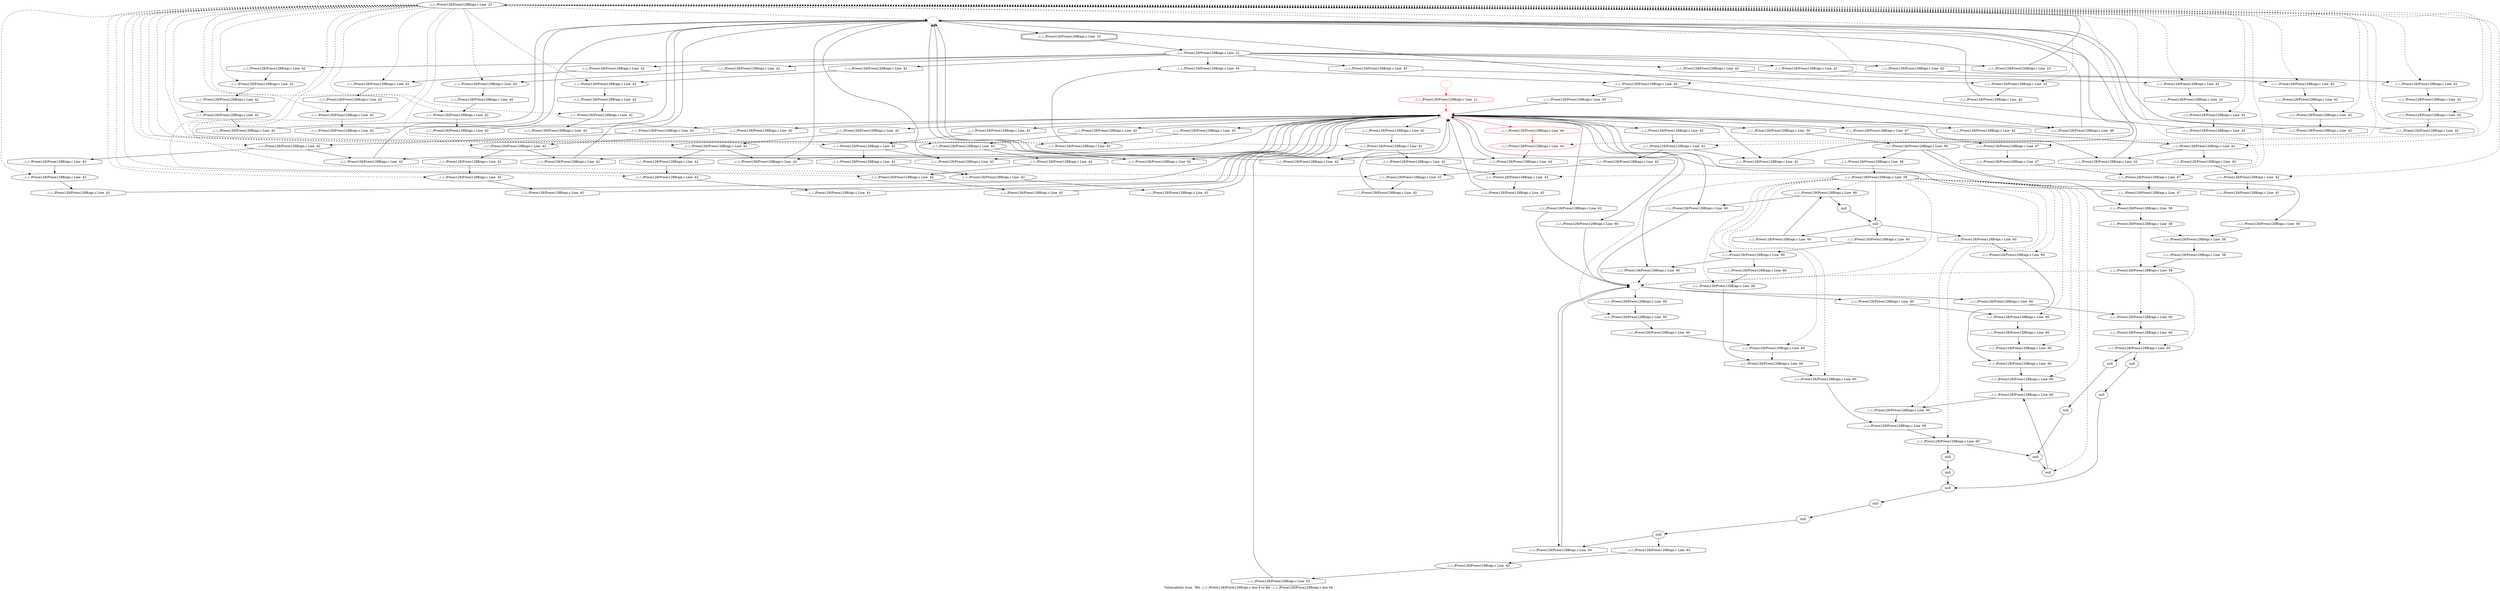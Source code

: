 digraph "Vulnerability from 'file ../../../Preon128/Preon128B/api.c line 8 to file ../../../Preon128/Preon128B/api.c line 44 '  "{
label="Vulnerability from  'file ../../../Preon128/Preon128B/api.c line 8 to file ../../../Preon128/Preon128B/api.c line 44 ' ";
node_1834[shape=ellipse,style=solid,label="../../../Preon128/Preon128B/api.c Line  23"]
node_1831[shape=ellipse,style=dashed,label=""]
"node_1834"->"node_1831" [style=dashed]
node_1847[shape=ellipse,style=solid,label="../../../Preon128/Preon128B/api.c Line  42"]
"node_1834"->"node_1847" [style=dashed]
node_1858[shape=ellipse,style=solid,label="../../../Preon128/Preon128B/api.c Line  42"]
"node_1834"->"node_1858" [style=dashed]
node_1885[shape=ellipse,style=solid,label="../../../Preon128/Preon128B/api.c Line  42"]
"node_1834"->"node_1885" [style=dashed]
node_1890[shape=ellipse,style=solid,label="../../../Preon128/Preon128B/api.c Line  42"]
"node_1834"->"node_1890" [style=dashed]
node_1845[shape=ellipse,style=solid,label="../../../Preon128/Preon128B/api.c Line  42"]
"node_1834"->"node_1845" [style=dashed]
node_1912[shape=ellipse,style=solid,label="../../../Preon128/Preon128B/api.c Line  42"]
"node_1834"->"node_1912" [style=dashed]
node_1879[shape=ellipse,style=solid,label="../../../Preon128/Preon128B/api.c Line  42"]
"node_1834"->"node_1879" [style=dashed]
node_1926[shape=ellipse,style=solid,label="../../../Preon128/Preon128B/api.c Line  45"]
"node_1834"->"node_1926" [style=dashed]
node_1892[shape=ellipse,style=solid,label="../../../Preon128/Preon128B/api.c Line  42"]
"node_1834"->"node_1892" [style=dashed]
node_1934[shape=ellipse,style=solid,label="../../../Preon128/Preon128B/api.c Line  47"]
"node_1834"->"node_1934" [style=dashed]
node_1923[shape=ellipse,style=solid,label="../../../Preon128/Preon128B/api.c Line  44", color=red]
"node_1834"->"node_1923" [style=dashed]
node_1869[shape=ellipse,style=solid,label="../../../Preon128/Preon128B/api.c Line  42"]
"node_1834"->"node_1869" [style=dashed]
node_1905[shape=ellipse,style=solid,label="../../../Preon128/Preon128B/api.c Line  42"]
"node_1834"->"node_1905" [style=dashed]
node_1894[shape=ellipse,style=solid,label="../../../Preon128/Preon128B/api.c Line  42"]
"node_1834"->"node_1894" [style=dashed]
node_1856[shape=ellipse,style=solid,label="../../../Preon128/Preon128B/api.c Line  42"]
"node_1834"->"node_1856" [style=dashed]
node_1881[shape=ellipse,style=solid,label="../../../Preon128/Preon128B/api.c Line  42"]
"node_1834"->"node_1881" [style=dashed]
node_1849[shape=ellipse,style=solid,label="../../../Preon128/Preon128B/api.c Line  42"]
"node_1834"->"node_1849" [style=dashed]
node_1907[shape=ellipse,style=solid,label="../../../Preon128/Preon128B/api.c Line  42"]
"node_1834"->"node_1907" [style=dashed]
node_1860[shape=ellipse,style=solid,label="../../../Preon128/Preon128B/api.c Line  42"]
"node_1834"->"node_1860" [style=dashed]
node_1896[shape=ellipse,style=solid,label="../../../Preon128/Preon128B/api.c Line  42"]
"node_1834"->"node_1896" [style=dashed]
node_1872[shape=ellipse,style=solid,label="../../../Preon128/Preon128B/api.c Line  42"]
"node_1834"->"node_1872" [style=dashed]
node_1928[shape=ellipse,style=solid,label="../../../Preon128/Preon128B/api.c Line  45"]
"node_1834"->"node_1928" [style=dashed]
node_1914[shape=ellipse,style=solid,label="../../../Preon128/Preon128B/api.c Line  42"]
"node_1834"->"node_1914" [style=dashed]
node_1916[shape=ellipse,style=solid,label="../../../Preon128/Preon128B/api.c Line  42"]
"node_1834"->"node_1916" [style=dashed]
node_1932[shape=ellipse,style=solid,label="../../../Preon128/Preon128B/api.c Line  47"]
"node_1834"->"node_1932" [style=dashed]
node_1851[shape=ellipse,style=solid,label="../../../Preon128/Preon128B/api.c Line  42"]
"node_1834"->"node_1851" [style=dashed]
node_1883[shape=ellipse,style=solid,label="../../../Preon128/Preon128B/api.c Line  42"]
"node_1834"->"node_1883" [style=dashed]
node_1840[shape=ellipse,style=solid,label="../../../Preon128/Preon128B/api.c Line  42"]
"node_1834"->"node_1840" [style=dashed]
node_1874[shape=ellipse,style=solid,label="../../../Preon128/Preon128B/api.c Line  42"]
"node_1834"->"node_1874" [style=dashed]
node_1838[shape=ellipse,style=solid,label="../../../Preon128/Preon128B/api.c Line  42"]
"node_1834"->"node_1838" [style=dashed]
node_1862[shape=ellipse,style=solid,label="../../../Preon128/Preon128B/api.c Line  42"]
"node_1834"->"node_1862" [style=dashed]
node_1918[shape=ellipse,style=solid,label="../../../Preon128/Preon128B/api.c Line  42"]
"node_1834"->"node_1918" [style=dashed]
node_1836[shape=ellipse,style=solid,label="../../../Preon128/Preon128B/api.c Line  42"]
"node_1834"->"node_1836" [style=dashed]
node_1867[shape=ellipse,style=solid,label="../../../Preon128/Preon128B/api.c Line  42"]
"node_1834"->"node_1867" [style=dashed]
node_1901[shape=ellipse,style=solid,label="../../../Preon128/Preon128B/api.c Line  42"]
"node_1834"->"node_1901" [style=dashed]
node_1903[shape=ellipse,style=solid,label="../../../Preon128/Preon128B/api.c Line  42"]
"node_1834"->"node_1903" [style=dashed]
node_1833[shape=doubleoctagon,style=solid,label="../../../Preon128/Preon128B/api.c Line  22"]
node_1832[shape=ellipse,style=solid,label="../../../Preon128/Preon128B/api.c Line  22"]
"node_1833"->"node_1832"
node_1857[shape=octagon,style=solid,label="../../../Preon128/Preon128B/api.c Line  42"]
"node_1832"->"node_1857"
node_1891[shape=octagon,style=solid,label="../../../Preon128/Preon128B/api.c Line  42"]
"node_1832"->"node_1891"
node_1868[shape=octagon,style=solid,label="../../../Preon128/Preon128B/api.c Line  42"]
"node_1832"->"node_1868"
node_1846[shape=octagon,style=solid,label="../../../Preon128/Preon128B/api.c Line  42"]
"node_1832"->"node_1846"
node_1880[shape=octagon,style=solid,label="../../../Preon128/Preon128B/api.c Line  42"]
"node_1832"->"node_1880"
node_1929[shape=octagon,style=solid,label="../../../Preon128/Preon128B/api.c Line  45"]
"node_1832"->"node_1929"
node_1913[shape=octagon,style=solid,label="../../../Preon128/Preon128B/api.c Line  42"]
"node_1832"->"node_1913"
node_1835[shape=octagon,style=solid,label="../../../Preon128/Preon128B/api.c Line  23"]
"node_1832"->"node_1835"
node_1837[shape=octagon,style=solid,label="../../../Preon128/Preon128B/api.c Line  42"]
"node_1832"->"node_1837"
node_1902[shape=octagon,style=solid,label="../../../Preon128/Preon128B/api.c Line  42"]
"node_1832"->"node_1902"
"node_1831"->"node_1833"
node_1830[shape=octagon,style=solid,label="../../../Preon128/Preon128B/api.c Line  11", color=red]
node_1829[shape=ellipse,style=dashed,label="", color=red]
"node_1830"->"node_1829" [color=red]
node_1910[shape=octagon,style=solid,label="../../../Preon128/Preon128B/api.c Line  42"]
"node_1829"->"node_1910"
node_1854[shape=octagon,style=solid,label="../../../Preon128/Preon128B/api.c Line  42"]
"node_1829"->"node_1854"
node_1937[shape=octagon,style=solid,label="../../../Preon128/Preon128B/api.c Line  56"]
"node_1829"->"node_1937"
node_1966[shape=octagon,style=solid,label="../../../Preon128/Preon128B/api.c Line  60"]
"node_1829"->"node_1966"
node_1877[shape=octagon,style=solid,label="../../../Preon128/Preon128B/api.c Line  42"]
"node_1829"->"node_1877"
node_1983[shape=octagon,style=solid,label="../../../Preon128/Preon128B/api.c Line  60"]
"node_1829"->"node_1983"
node_1921[shape=octagon,style=solid,label="../../../Preon128/Preon128B/api.c Line  42"]
"node_1829"->"node_1921"
node_1945[shape=octagon,style=solid,label="../../../Preon128/Preon128B/api.c Line  60"]
"node_1829"->"node_1945"
node_1925[shape=octagon,style=solid,label="../../../Preon128/Preon128B/api.c Line  44"]
"node_1829"->"node_1925"
node_1927[shape=octagon,style=solid,label="../../../Preon128/Preon128B/api.c Line  45"]
"node_1829"->"node_1927"
node_1924[shape=octagon,style=solid,label="../../../Preon128/Preon128B/api.c Line  44", color=red]
"node_1829"->"node_1924" [color=red]
node_1906[shape=octagon,style=solid,label="../../../Preon128/Preon128B/api.c Line  42"]
"node_1829"->"node_1906"
node_1843[shape=octagon,style=solid,label="../../../Preon128/Preon128B/api.c Line  42"]
"node_1829"->"node_1843"
node_1850[shape=octagon,style=solid,label="../../../Preon128/Preon128B/api.c Line  42"]
"node_1829"->"node_1850"
node_1895[shape=octagon,style=solid,label="../../../Preon128/Preon128B/api.c Line  42"]
"node_1829"->"node_1895"
node_1992[shape=octagon,style=solid,label="../../../Preon128/Preon128B/api.c Line  62"]
"node_1829"->"node_1992"
node_1884[shape=octagon,style=solid,label="../../../Preon128/Preon128B/api.c Line  42"]
"node_1829"->"node_1884"
node_1873[shape=octagon,style=solid,label="../../../Preon128/Preon128B/api.c Line  42"]
"node_1829"->"node_1873"
node_1861[shape=octagon,style=solid,label="../../../Preon128/Preon128B/api.c Line  42"]
"node_1829"->"node_1861"
node_1888[shape=octagon,style=solid,label="../../../Preon128/Preon128B/api.c Line  42"]
"node_1829"->"node_1888"
node_1899[shape=octagon,style=solid,label="../../../Preon128/Preon128B/api.c Line  42"]
"node_1829"->"node_1899"
node_1931[shape=octagon,style=solid,label="../../../Preon128/Preon128B/api.c Line  46"]
"node_1829"->"node_1931"
node_1933[shape=octagon,style=solid,label="../../../Preon128/Preon128B/api.c Line  47"]
"node_1829"->"node_1933"
node_1865[shape=octagon,style=solid,label="../../../Preon128/Preon128B/api.c Line  42"]
"node_1829"->"node_1865"
node_1839[shape=octagon,style=solid,label="../../../Preon128/Preon128B/api.c Line  42"]
"node_1829"->"node_1839"
node_1917[shape=octagon,style=solid,label="../../../Preon128/Preon128B/api.c Line  42"]
"node_1829"->"node_1917"
node_1828[shape=ellipse,style=dashed,label="", color=red]
"node_1828"->"node_1830" [color=red]
node_1855[shape=octagon,style=solid,label="../../../Preon128/Preon128B/api.c Line  42"]
"node_1847"->"node_1855"
node_1909[shape=octagon,style=solid,label="../../../Preon128/Preon128B/api.c Line  42"]
"node_1909"->"node_1829"
"node_1910"->"node_1831"
"node_1857"->"node_1856"
node_1866[shape=octagon,style=solid,label="../../../Preon128/Preon128B/api.c Line  42"]
"node_1858"->"node_1866"
"node_1854"->"node_1831"
node_1936[shape=ellipse,style=solid,label="../../../Preon128/Preon128B/api.c Line  56"]
"node_1937"->"node_1936"
node_1938[shape=ellipse,style=solid,label="../../../Preon128/Preon128B/api.c Line  58"]
node_1940[shape=ellipse,style=solid,label="../../../Preon128/Preon128B/api.c Line  58"]
"node_1938"->"node_1940" [style=dashed]
node_1942[shape=ellipse,style=solid,label="../../../Preon128/Preon128B/api.c Line  58"]
"node_1938"->"node_1942" [style=dashed]
node_1939[shape=octagon,style=solid,label="../../../Preon128/Preon128B/api.c Line  58"]
"node_1939"->"node_1938"
node_1887[shape=octagon,style=solid,label="../../../Preon128/Preon128B/api.c Line  42"]
"node_1885"->"node_1887"
node_1979[shape=ellipse,style=solid,label="../../../Preon128/Preon128B/api.c Line  60"]
node_1978[shape=octagon,style=solid,label="../../../Preon128/Preon128B/api.c Line  60"]
"node_1979"->"node_1978"
node_1980[shape=octagon,style=solid,label="../../../Preon128/Preon128B/api.c Line  60"]
"node_1980"->"node_1979"
node_1981[shape=ellipse,style=solid,label="../../../Preon128/Preon128B/api.c Line  60"]
"node_1981"->"node_1980"
node_1982[shape=octagon,style=solid,label="../../../Preon128/Preon128B/api.c Line  60"]
"node_1982"->"node_1981"
node_1889[shape=octagon,style=solid,label="../../../Preon128/Preon128B/api.c Line  42"]
"node_1889"->"node_1831"
node_1893[shape=octagon,style=solid,label="../../../Preon128/Preon128B/api.c Line  42"]
"node_1890"->"node_1893"
node_1882[shape=octagon,style=solid,label="../../../Preon128/Preon128B/api.c Line  42"]
"node_1882"->"node_1881"
node_1878[shape=octagon,style=solid,label="../../../Preon128/Preon128B/api.c Line  42"]
"node_1878"->"node_1831"
node_1848[shape=octagon,style=solid,label="../../../Preon128/Preon128B/api.c Line  42"]
"node_1845"->"node_1848"
node_1964[shape=ellipse,style=solid,label="../../../Preon128/Preon128B/api.c Line  60"]
node_1963[shape=octagon,style=solid,label="../../../Preon128/Preon128B/api.c Line  60"]
"node_1964"->"node_1963"
node_1965[shape=octagon,style=solid,label="../../../Preon128/Preon128B/api.c Line  60"]
"node_1965"->"node_1964"
node_1944[shape=ellipse,style=dashed,label=""]
"node_1966"->"node_1944"
"node_1877"->"node_1831"
"node_1848"->"node_1847"
"node_1983"->"node_1944"
node_1984[shape=ellipse,style=solid,label="../../../Preon128/Preon128B/api.c Line  60"]
"node_1984"->"node_1978"
node_1985[shape=octagon,style=solid,label="../../../Preon128/Preon128B/api.c Line  60"]
"node_1985"->"node_1984"
node_1986[shape=ellipse,style=solid,label="null"]
node_1976[shape=octagon,style=solid,label="../../../Preon128/Preon128B/api.c Line  60"]
"node_1986"->"node_1976"
node_1871[shape=octagon,style=solid,label="../../../Preon128/Preon128B/api.c Line  47"]
"node_1871"->"node_1829"
node_1967[shape=ellipse,style=solid,label="../../../Preon128/Preon128B/api.c Line  60"]
"node_1967"->"node_1966"
node_1970[shape=octagon,style=solid,label="null"]
"node_1967"->"node_1970"
node_1968[shape=octagon,style=solid,label="../../../Preon128/Preon128B/api.c Line  60"]
"node_1968"->"node_1967"
node_1969[shape=ellipse,style=solid,label="null"]
"node_1969"->"node_1985"
"node_1969"->"node_1968"
node_1974[shape=octagon,style=solid,label="../../../Preon128/Preon128B/api.c Line  60"]
"node_1969"->"node_1974"
node_1911[shape=octagon,style=solid,label="../../../Preon128/Preon128B/api.c Line  42"]
"node_1911"->"node_1831"
node_1915[shape=octagon,style=solid,label="../../../Preon128/Preon128B/api.c Line  42"]
"node_1912"->"node_1915"
"node_1921"->"node_1831"
node_1922[shape=octagon,style=solid,label="../../../Preon128/Preon128B/api.c Line  42"]
"node_1922"->"node_1831"
node_1870[shape=octagon,style=solid,label="../../../Preon128/Preon128B/api.c Line  42"]
"node_1870"->"node_1869"
"node_1879"->"node_1882"
node_1943[shape=octagon,style=solid,label="../../../Preon128/Preon128B/api.c Line  58"]
"node_1943"->"node_1942"
"node_1944"->"node_1982"
"node_1944"->"node_1965"
node_1996[shape=octagon,style=solid,label="../../../Preon128/Preon128B/api.c Line  64"]
"node_1944"->"node_1996"
node_1947[shape=octagon,style=solid,label="../../../Preon128/Preon128B/api.c Line  60"]
"node_1944"->"node_1947"
"node_1945"->"node_1944"
"node_1925"->"node_1831"
"node_1926"->"node_1929"
"node_1927"->"node_1926"
"node_1891"->"node_1890"
node_1900[shape=octagon,style=solid,label="../../../Preon128/Preon128B/api.c Line  42"]
"node_1892"->"node_1900"
"node_1970"->"node_1969"
node_1971[shape=ellipse,style=solid,label="../../../Preon128/Preon128B/api.c Line  60"]
node_1961[shape=octagon,style=solid,label="../../../Preon128/Preon128B/api.c Line  60"]
"node_1971"->"node_1961"
node_1972[shape=octagon,style=solid,label="../../../Preon128/Preon128B/api.c Line  60"]
"node_1972"->"node_1971"
node_1852[shape=octagon,style=solid,label="../../../Preon128/Preon128B/api.c Line  42"]
"node_1852"->"node_1851"
"node_1940"->"node_1943"
node_1941[shape=octagon,style=solid,label="../../../Preon128/Preon128B/api.c Line  58"]
"node_1941"->"node_1940"
"node_1942"->"node_1944" [style=dashed]
node_1946[shape=ellipse,style=solid,label="../../../Preon128/Preon128B/api.c Line  60"]
"node_1942"->"node_1946" [style=dashed]
node_1948[shape=ellipse,style=solid,label="../../../Preon128/Preon128B/api.c Line  60"]
"node_1942"->"node_1948" [style=dashed]
node_1842[shape=octagon,style=solid,label="../../../Preon128/Preon128B/api.c Line  42"]
"node_1842"->"node_1829"
node_1955[shape=octagon,style=solid,label="../../../Preon128/Preon128B/api.c Line  58"]
node_1954[shape=ellipse,style=solid,label="../../../Preon128/Preon128B/api.c Line  58"]
"node_1955"->"node_1954"
node_1956[shape=ellipse,style=solid,label="null"]
node_1989[shape=octagon,style=solid,label="null"]
"node_1956"->"node_1989"
node_1957[shape=octagon,style=solid,label="null"]
"node_1957"->"node_1956"
"node_1934"->"node_1871"
node_1935[shape=octagon,style=solid,label="../../../Preon128/Preon128B/api.c Line  47"]
"node_1935"->"node_1934"
"node_1936"->"node_1939"
"node_1936"->"node_1941"
"node_1936"->"node_1955"
"node_1923"->"node_1925"
"node_1924"->"node_1923" [color=red]
"node_1869"->"node_1878"
"node_1905"->"node_1910"
node_1908[shape=octagon,style=solid,label="../../../Preon128/Preon128B/api.c Line  42"]
"node_1905"->"node_1908"
"node_1906"->"node_1905"
node_1949[shape=octagon,style=solid,label="../../../Preon128/Preon128B/api.c Line  60"]
"node_1949"->"node_1948"
node_1950[shape=ellipse,style=solid,label="null"]
"node_1950"->"node_1989"
node_1951[shape=octagon,style=solid,label="null"]
"node_1951"->"node_1950"
node_1952[shape=ellipse,style=solid,label="null"]
node_1987[shape=octagon,style=solid,label="null"]
"node_1952"->"node_1987"
node_1953[shape=octagon,style=solid,label="null"]
"node_1953"->"node_1952"
"node_1954"->"node_1979" [style=dashed]
"node_1954"->"node_1981" [style=dashed]
"node_1954"->"node_1964" [style=dashed]
"node_1954"->"node_1984" [style=dashed]
"node_1954"->"node_1986" [style=dashed]
"node_1954"->"node_1967" [style=dashed]
"node_1954"->"node_1969" [style=dashed]
"node_1954"->"node_1944" [style=dashed]
"node_1954"->"node_1971" [style=dashed]
node_1977[shape=ellipse,style=solid,label="../../../Preon128/Preon128B/api.c Line  60"]
"node_1954"->"node_1977" [style=dashed]
node_1958[shape=ellipse,style=solid,label="../../../Preon128/Preon128B/api.c Line  60"]
"node_1954"->"node_1958" [style=dashed]
node_1960[shape=ellipse,style=solid,label="../../../Preon128/Preon128B/api.c Line  60"]
"node_1954"->"node_1960" [style=dashed]
node_1962[shape=ellipse,style=solid,label="../../../Preon128/Preon128B/api.c Line  60"]
"node_1954"->"node_1962" [style=dashed]
node_1973[shape=ellipse,style=solid,label="../../../Preon128/Preon128B/api.c Line  60"]
"node_1954"->"node_1973" [style=dashed]
node_1975[shape=ellipse,style=solid,label="../../../Preon128/Preon128B/api.c Line  60"]
"node_1954"->"node_1975" [style=dashed]
"node_1976"->"node_1975"
"node_1977"->"node_1976"
"node_1978"->"node_1977"
"node_1893"->"node_1892"
node_1897[shape=octagon,style=solid,label="../../../Preon128/Preon128B/api.c Line  42"]
"node_1894"->"node_1897"
"node_1894"->"node_1899"
node_1859[shape=octagon,style=solid,label="../../../Preon128/Preon128B/api.c Line  42"]
"node_1856"->"node_1859"
"node_1881"->"node_1889"
"node_1849"->"node_1854"
"node_1849"->"node_1852"
"node_1843"->"node_1831"
"node_1868"->"node_1867"
node_1864[shape=octagon,style=solid,label="../../../Preon128/Preon128B/api.c Line  42"]
"node_1864"->"node_1829"
"node_1846"->"node_1845"
"node_1859"->"node_1858"
node_1875[shape=octagon,style=solid,label="../../../Preon128/Preon128B/api.c Line  42"]
"node_1875"->"node_1874"
"node_1907"->"node_1909"
"node_1908"->"node_1907"
"node_1860"->"node_1865"
node_1863[shape=octagon,style=solid,label="../../../Preon128/Preon128B/api.c Line  42"]
"node_1860"->"node_1863"
"node_1850"->"node_1849"
"node_1987"->"node_1986"
node_1988[shape=ellipse,style=solid,label="null"]
node_1991[shape=octagon,style=solid,label="null"]
"node_1988"->"node_1991"
"node_1989"->"node_1988"
node_1990[shape=ellipse,style=solid,label="null"]
node_1994[shape=octagon,style=solid,label="../../../Preon128/Preon128B/api.c Line  63"]
"node_1990"->"node_1994"
"node_1990"->"node_1996"
"node_1895"->"node_1894"
node_1898[shape=octagon,style=solid,label="../../../Preon128/Preon128B/api.c Line  42"]
"node_1896"->"node_1898"
"node_1991"->"node_1990"
"node_1992"->"node_1944"
node_1993[shape=ellipse,style=solid,label="../../../Preon128/Preon128B/api.c Line  63"]
node_1995[shape=octagon,style=solid,label="../../../Preon128/Preon128B/api.c Line  63"]
"node_1993"->"node_1995"
"node_1994"->"node_1993"
"node_1880"->"node_1879"
"node_1995"->"node_1829"
"node_1996"->"node_1944"
"node_1884"->"node_1883"
"node_1872"->"node_1877"
"node_1872"->"node_1875"
"node_1946"->"node_1949"
"node_1947"->"node_1946"
"node_1948"->"node_1951"
"node_1948"->"node_1953"
"node_1958"->"node_1957"
"node_1958"->"node_1987"
node_1959[shape=octagon,style=solid,label="../../../Preon128/Preon128B/api.c Line  60"]
"node_1959"->"node_1958"
"node_1960"->"node_1959"
node_1930[shape=octagon,style=solid,label="../../../Preon128/Preon128B/api.c Line  45"]
"node_1928"->"node_1930"
"node_1928"->"node_1931"
"node_1929"->"node_1928"
"node_1930"->"node_1829"
"node_1897"->"node_1896"
"node_1898"->"node_1829"
node_1886[shape=octagon,style=solid,label="../../../Preon128/Preon128B/api.c Line  42"]
"node_1886"->"node_1885"
"node_1873"->"node_1872"
"node_1866"->"node_1831"
"node_1913"->"node_1912"
"node_1914"->"node_1922"
node_1853[shape=octagon,style=solid,label="../../../Preon128/Preon128B/api.c Line  42"]
"node_1853"->"node_1829"
"node_1915"->"node_1914"
"node_1916"->"node_1921"
node_1919[shape=octagon,style=solid,label="../../../Preon128/Preon128B/api.c Line  42"]
"node_1916"->"node_1919"
"node_1861"->"node_1860"
"node_1835"->"node_1834"
node_1841[shape=octagon,style=solid,label="../../../Preon128/Preon128B/api.c Line  42"]
"node_1841"->"node_1840"
"node_1887"->"node_1829"
"node_1888"->"node_1831"
"node_1899"->"node_1831"
"node_1900"->"node_1831"
"node_1931"->"node_1831"
"node_1932"->"node_1935"
"node_1933"->"node_1932"
"node_1851"->"node_1853"
"node_1883"->"node_1886"
"node_1883"->"node_1888"
"node_1840"->"node_1842"
node_1876[shape=octagon,style=solid,label="../../../Preon128/Preon128B/api.c Line  42"]
"node_1874"->"node_1876"
"node_1865"->"node_1831"
"node_1961"->"node_1960"
"node_1962"->"node_1961"
"node_1963"->"node_1962"
node_1844[shape=octagon,style=solid,label="../../../Preon128/Preon128B/api.c Line  42"]
"node_1844"->"node_1831"
"node_1973"->"node_1983"
"node_1973"->"node_1972"
"node_1974"->"node_1973"
"node_1975"->"node_1959"
"node_1839"->"node_1838"
"node_1838"->"node_1843"
"node_1838"->"node_1841"
"node_1862"->"node_1864"
"node_1837"->"node_1836"
"node_1917"->"node_1916"
node_1920[shape=octagon,style=solid,label="../../../Preon128/Preon128B/api.c Line  42"]
"node_1918"->"node_1920"
"node_1863"->"node_1862"
"node_1836"->"node_1844"
"node_1867"->"node_1870"
"node_1876"->"node_1829"
"node_1855"->"node_1831"
node_1904[shape=octagon,style=solid,label="../../../Preon128/Preon128B/api.c Line  42"]
"node_1901"->"node_1904"
"node_1902"->"node_1901"
"node_1919"->"node_1918"
"node_1920"->"node_1829"
"node_1903"->"node_1911"
"node_1904"->"node_1903"
}

